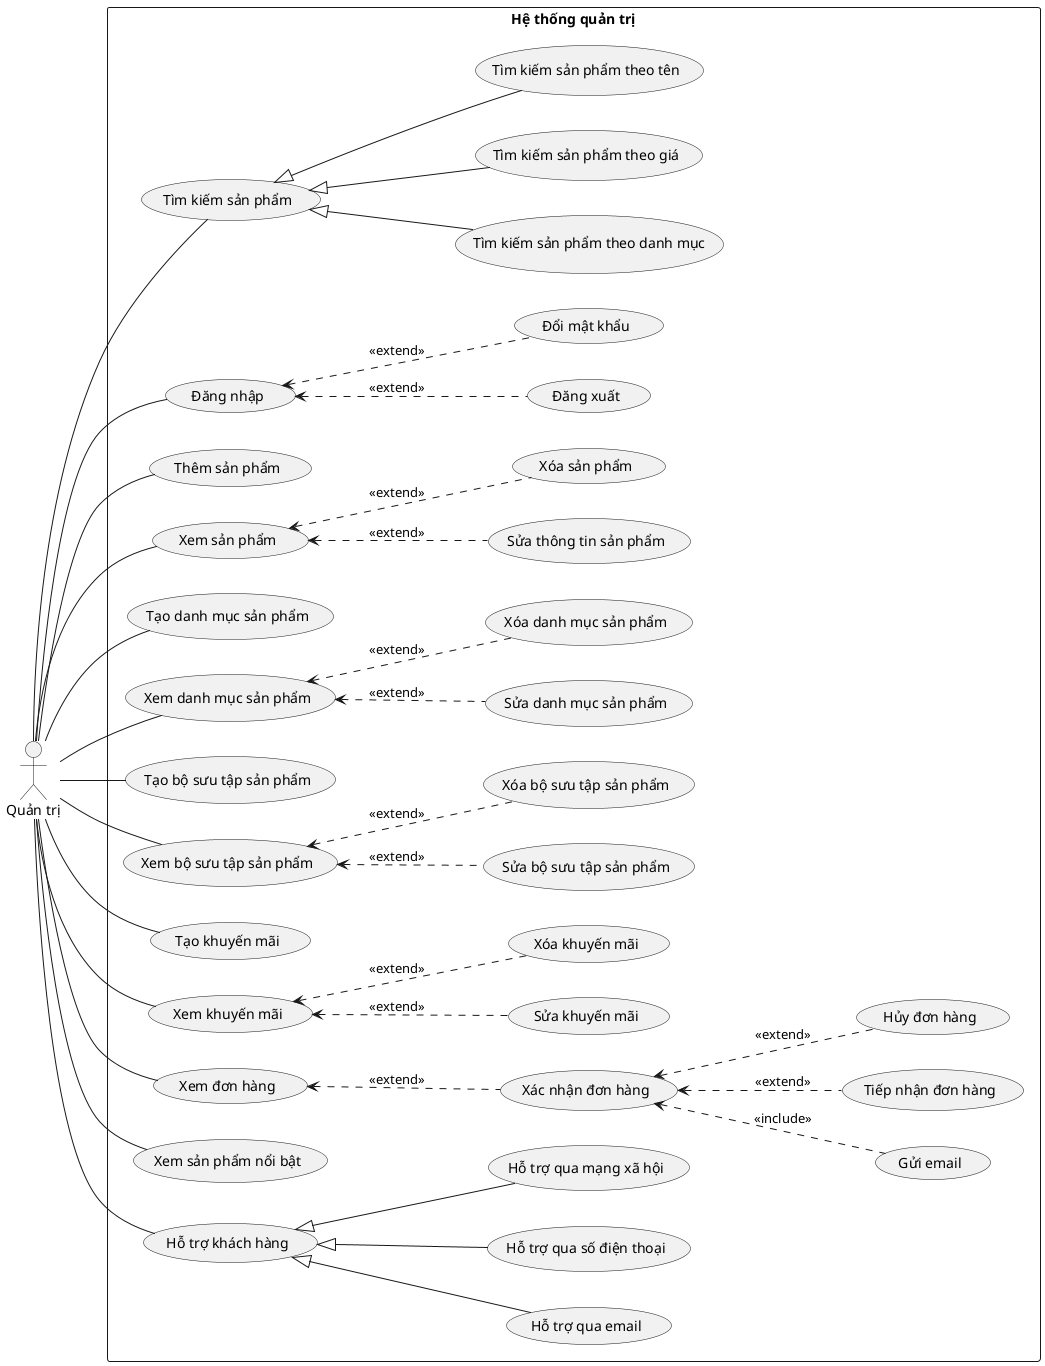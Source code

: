 @startuml Use case Quản trị
left to right direction
actor "Quản trị" as QT

rectangle "Hệ thống quản trị" {
    QT -down- (Tìm kiếm sản phẩm)
    QT -down- (Đăng nhập)
    QT -down- (Thêm sản phẩm)
    QT -down- (Xem sản phẩm)
    QT -down- (Tạo danh mục sản phẩm)
    QT -down- (Xem danh mục sản phẩm)
    QT -down- (Tạo bộ sưu tập sản phẩm)
    QT -down- (Xem bộ sưu tập sản phẩm)
    QT -down- (Tạo khuyến mãi)
    QT -down- (Xem khuyến mãi)
    QT -down- (Xem đơn hàng)
    QT -down- (Xem sản phẩm nổi bật)
    QT -down- (Hỗ trợ khách hàng)
    (Tìm kiếm sản phẩm) <|-down- (Tìm kiếm sản phẩm theo danh mục)
    (Tìm kiếm sản phẩm) <|-down- (Tìm kiếm sản phẩm theo giá)
    (Tìm kiếm sản phẩm) <|-down- (Tìm kiếm sản phẩm theo tên)
    (Đăng nhập) <.down- (Đăng xuất) : <<extend>>
    (Đăng nhập) <.down- (Đổi mật khẩu) : <<extend>>
    (Xem sản phẩm) <.down- (Sửa thông tin sản phẩm) : <<extend>>
    (Xem sản phẩm) <.down- (Xóa sản phẩm) : <<extend>>
    (Xem danh mục sản phẩm) <.down- (Sửa danh mục sản phẩm) : <<extend>>
    (Xem danh mục sản phẩm) <.down- (Xóa danh mục sản phẩm) : <<extend>>
    (Xem bộ sưu tập sản phẩm) <.down- (Sửa bộ sưu tập sản phẩm) : <<extend>>
    (Xem bộ sưu tập sản phẩm) <.down- (Xóa bộ sưu tập sản phẩm) : <<extend>>
    (Xem khuyến mãi) <.down- (Sửa khuyến mãi) : <<extend>>
    (Xem khuyến mãi) <.down- (Xóa khuyến mãi) : <<extend>>
    (Xem đơn hàng) <.down- (Xác nhận đơn hàng) : <<extend>>
    (Xác nhận đơn hàng) <.down- (Gửi email) : <<include>>
    (Xác nhận đơn hàng) <.down- (Tiếp nhận đơn hàng) : <<extend>>
    (Xác nhận đơn hàng) <.down- (Hủy đơn hàng) : <<extend>>
    (Hỗ trợ khách hàng) <|-down- (Hỗ trợ qua email)
    (Hỗ trợ khách hàng) <|-down- (Hỗ trợ qua số điện thoại)
    (Hỗ trợ khách hàng) <|-down- (Hỗ trợ qua mạng xã hội)
}
@enduml